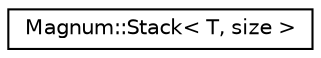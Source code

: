 digraph "圖形化之類別階層"
{
  edge [fontname="Helvetica",fontsize="10",labelfontname="Helvetica",labelfontsize="10"];
  node [fontname="Helvetica",fontsize="10",shape=record];
  rankdir="LR";
  Node1 [label="Magnum::Stack\< T, size \>",height=0.2,width=0.4,color="black", fillcolor="white", style="filled",URL="$class_magnum_1_1_stack.html"];
}
